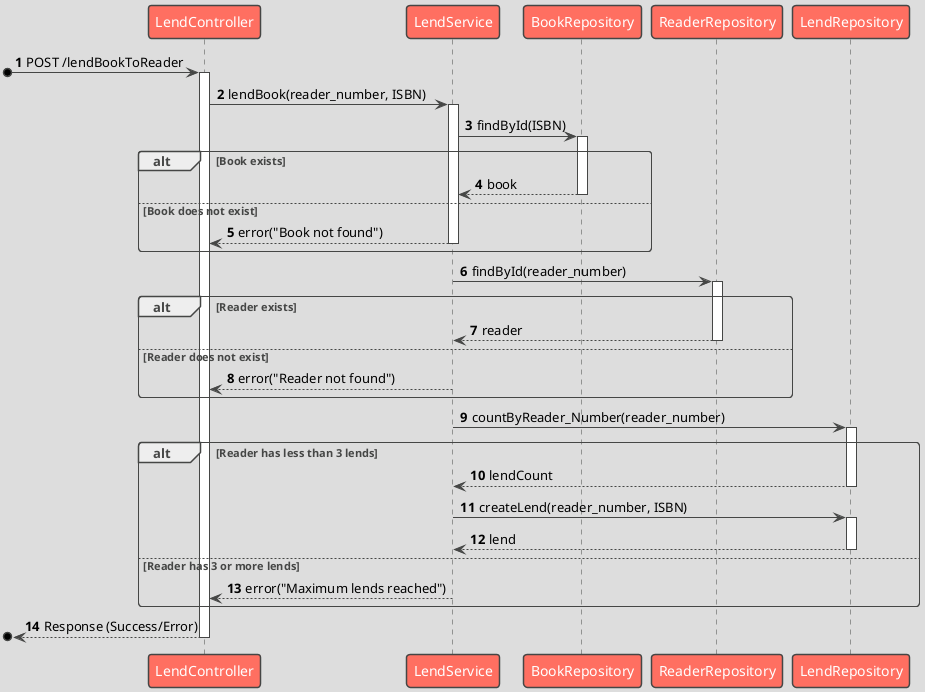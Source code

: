 @startuml
'https://plantuml.com/sequence-diagram

autonumber
autoactivate on

!theme toy

participant LendController as "LendController"
participant LendService as "LendService"
participant BookRepository as "BookRepository"
participant ReaderRepository as "ReaderRepository"
participant LendRepository as "LendRepository"

[o-> LendController : POST /lendBookToReader
LendController -> LendService: lendBook(reader_number, ISBN)

LendService -> BookRepository: findById(ISBN)
alt Book exists
    return book
else Book does not exist
    return error("Book not found")
end

LendService -> ReaderRepository: findById(reader_number)

alt Reader exists
    return reader

else Reader does not exist
LendService --> LendController: error("Reader not found")
end

LendService -> LendRepository: countByReader_Number(reader_number)
alt Reader has less than 3 lends
    return lendCount
    LendService -> LendRepository: createLend(reader_number, ISBN)
    return lend
else Reader has 3 or more lends
LendService --> LendController: error("Maximum lends reached")
end

[o<-- LendController: Response (Success/Error)

@enduml
